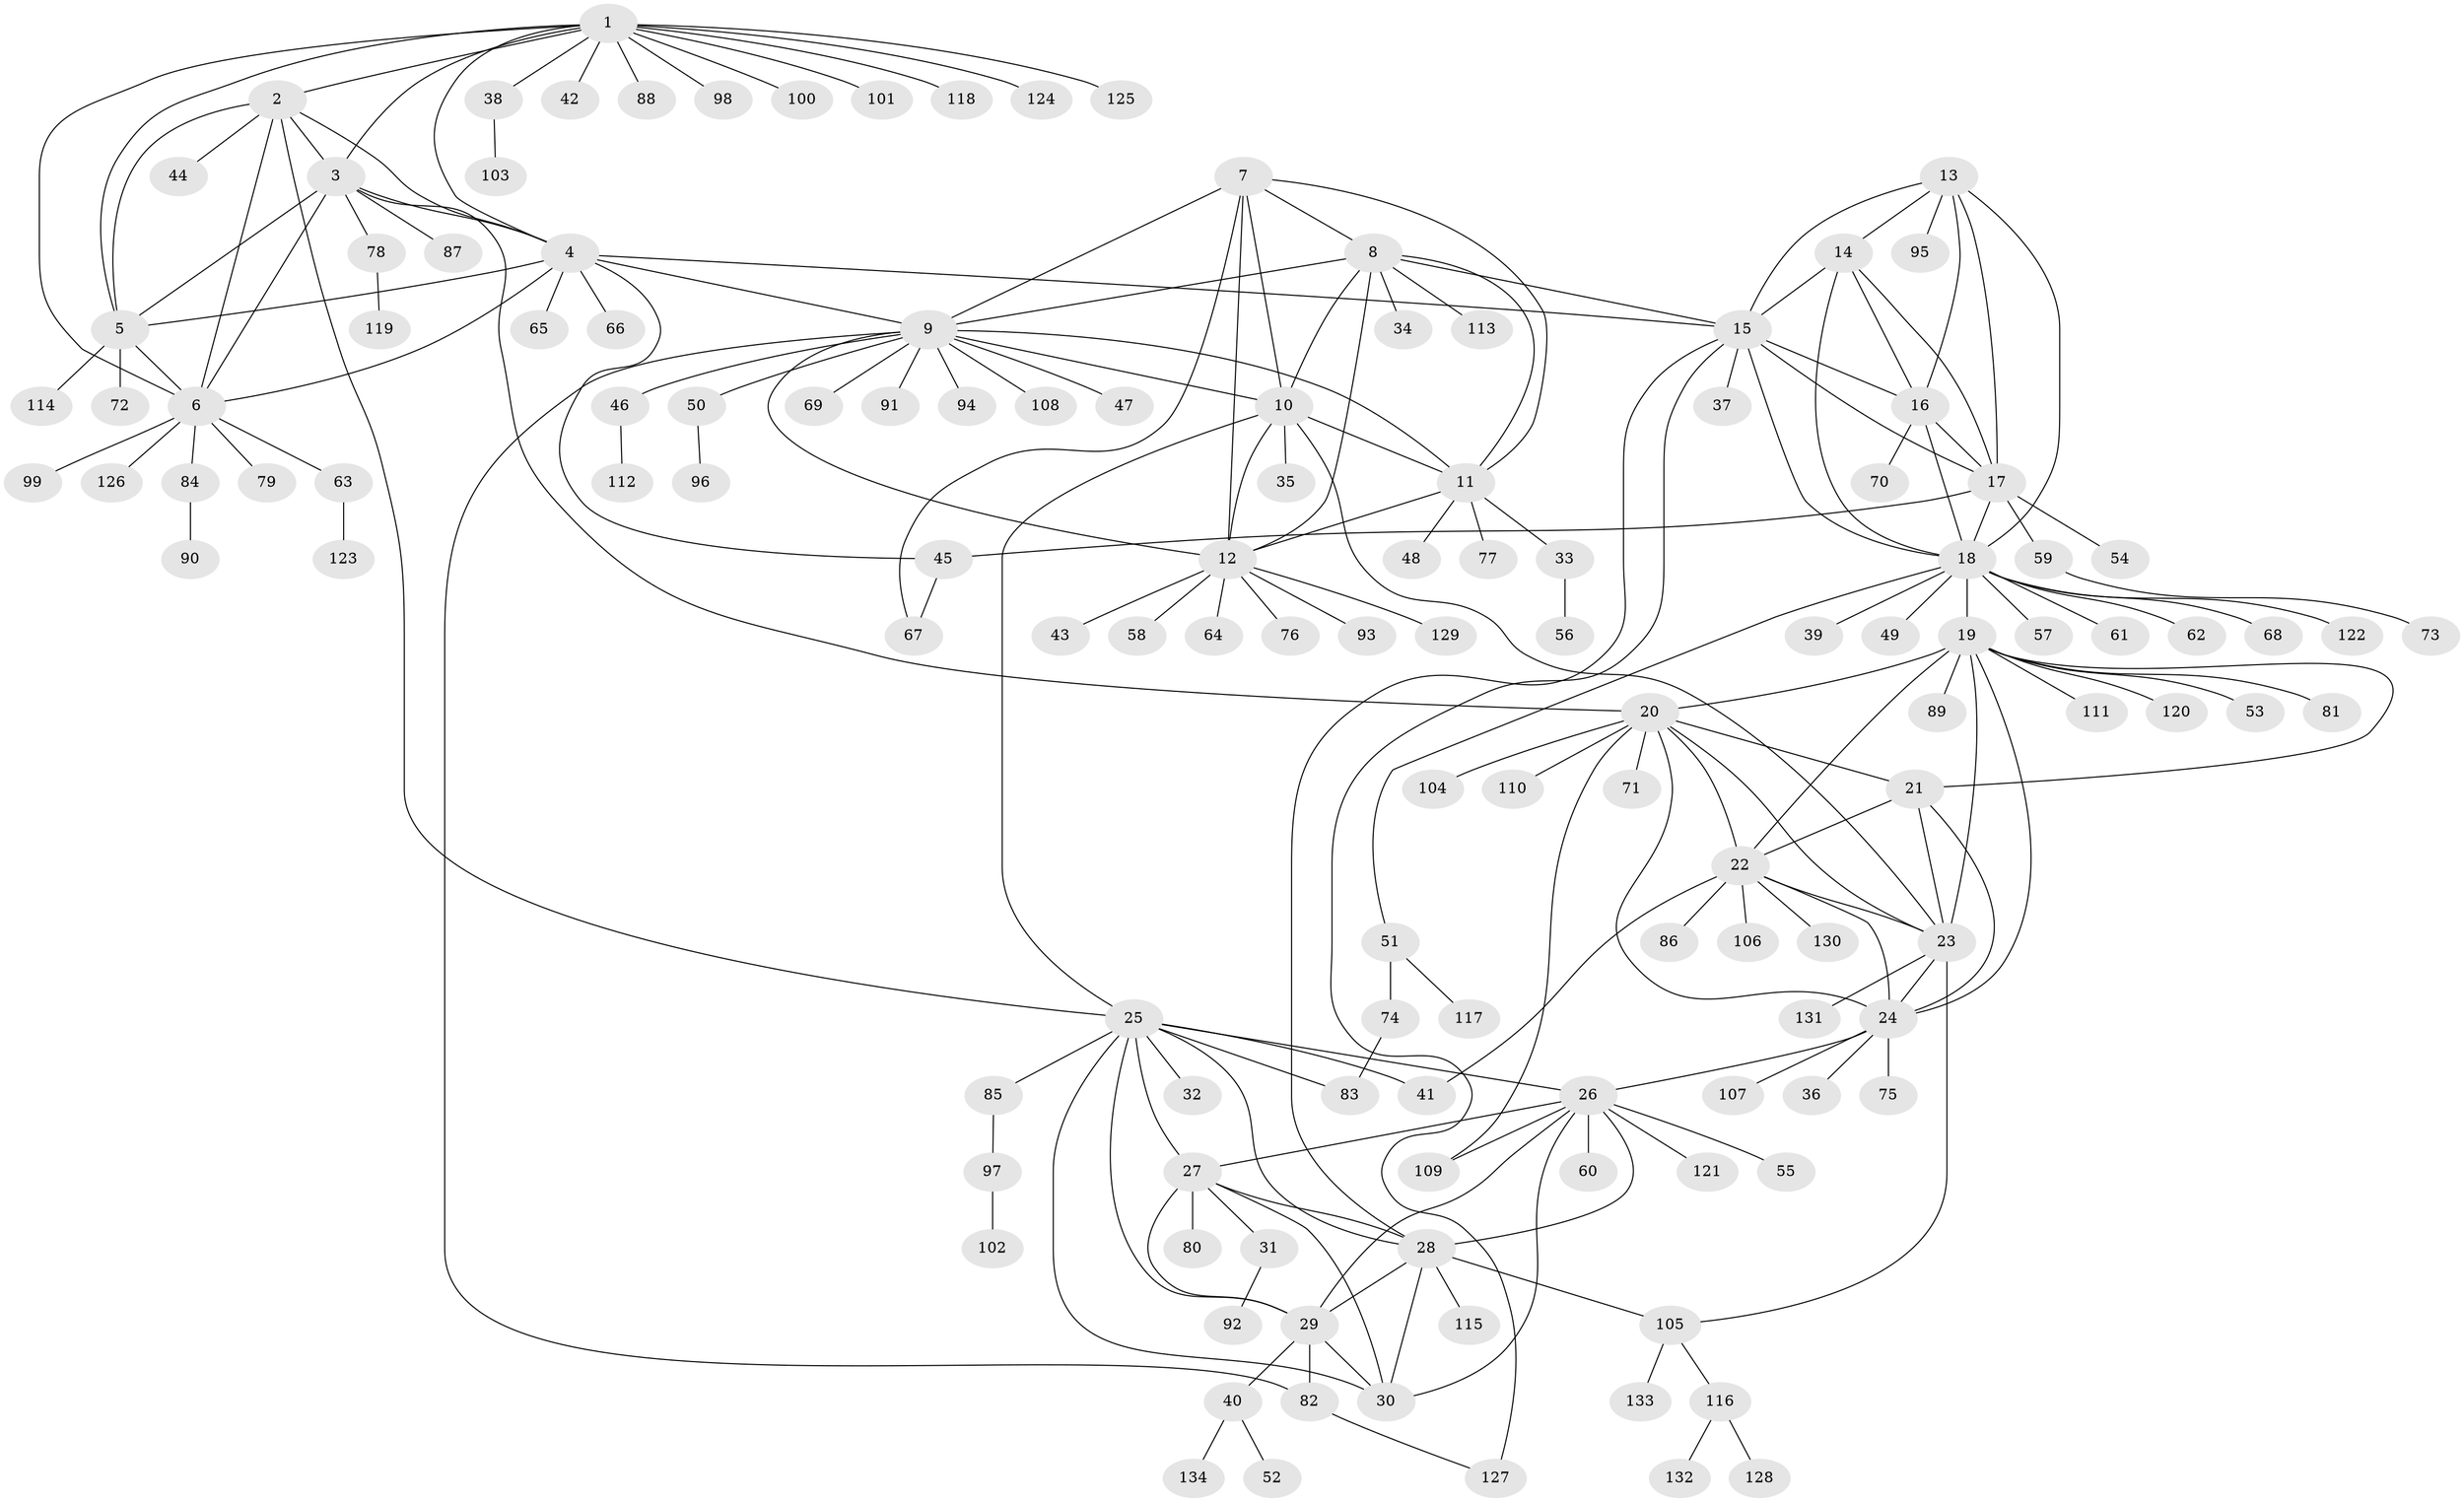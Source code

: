 // Generated by graph-tools (version 1.1) at 2025/26/03/09/25 03:26:41]
// undirected, 134 vertices, 197 edges
graph export_dot {
graph [start="1"]
  node [color=gray90,style=filled];
  1;
  2;
  3;
  4;
  5;
  6;
  7;
  8;
  9;
  10;
  11;
  12;
  13;
  14;
  15;
  16;
  17;
  18;
  19;
  20;
  21;
  22;
  23;
  24;
  25;
  26;
  27;
  28;
  29;
  30;
  31;
  32;
  33;
  34;
  35;
  36;
  37;
  38;
  39;
  40;
  41;
  42;
  43;
  44;
  45;
  46;
  47;
  48;
  49;
  50;
  51;
  52;
  53;
  54;
  55;
  56;
  57;
  58;
  59;
  60;
  61;
  62;
  63;
  64;
  65;
  66;
  67;
  68;
  69;
  70;
  71;
  72;
  73;
  74;
  75;
  76;
  77;
  78;
  79;
  80;
  81;
  82;
  83;
  84;
  85;
  86;
  87;
  88;
  89;
  90;
  91;
  92;
  93;
  94;
  95;
  96;
  97;
  98;
  99;
  100;
  101;
  102;
  103;
  104;
  105;
  106;
  107;
  108;
  109;
  110;
  111;
  112;
  113;
  114;
  115;
  116;
  117;
  118;
  119;
  120;
  121;
  122;
  123;
  124;
  125;
  126;
  127;
  128;
  129;
  130;
  131;
  132;
  133;
  134;
  1 -- 2;
  1 -- 3;
  1 -- 4;
  1 -- 5;
  1 -- 6;
  1 -- 38;
  1 -- 42;
  1 -- 88;
  1 -- 98;
  1 -- 100;
  1 -- 101;
  1 -- 118;
  1 -- 124;
  1 -- 125;
  2 -- 3;
  2 -- 4;
  2 -- 5;
  2 -- 6;
  2 -- 25;
  2 -- 44;
  3 -- 4;
  3 -- 5;
  3 -- 6;
  3 -- 20;
  3 -- 78;
  3 -- 87;
  4 -- 5;
  4 -- 6;
  4 -- 9;
  4 -- 15;
  4 -- 45;
  4 -- 65;
  4 -- 66;
  5 -- 6;
  5 -- 72;
  5 -- 114;
  6 -- 63;
  6 -- 79;
  6 -- 84;
  6 -- 99;
  6 -- 126;
  7 -- 8;
  7 -- 9;
  7 -- 10;
  7 -- 11;
  7 -- 12;
  7 -- 67;
  8 -- 9;
  8 -- 10;
  8 -- 11;
  8 -- 12;
  8 -- 15;
  8 -- 34;
  8 -- 113;
  9 -- 10;
  9 -- 11;
  9 -- 12;
  9 -- 46;
  9 -- 47;
  9 -- 50;
  9 -- 69;
  9 -- 82;
  9 -- 91;
  9 -- 94;
  9 -- 108;
  10 -- 11;
  10 -- 12;
  10 -- 23;
  10 -- 25;
  10 -- 35;
  11 -- 12;
  11 -- 33;
  11 -- 48;
  11 -- 77;
  12 -- 43;
  12 -- 58;
  12 -- 64;
  12 -- 76;
  12 -- 93;
  12 -- 129;
  13 -- 14;
  13 -- 15;
  13 -- 16;
  13 -- 17;
  13 -- 18;
  13 -- 95;
  14 -- 15;
  14 -- 16;
  14 -- 17;
  14 -- 18;
  15 -- 16;
  15 -- 17;
  15 -- 18;
  15 -- 28;
  15 -- 37;
  15 -- 127;
  16 -- 17;
  16 -- 18;
  16 -- 70;
  17 -- 18;
  17 -- 45;
  17 -- 54;
  17 -- 59;
  18 -- 19;
  18 -- 39;
  18 -- 49;
  18 -- 51;
  18 -- 57;
  18 -- 61;
  18 -- 62;
  18 -- 68;
  18 -- 122;
  19 -- 20;
  19 -- 21;
  19 -- 22;
  19 -- 23;
  19 -- 24;
  19 -- 53;
  19 -- 81;
  19 -- 89;
  19 -- 111;
  19 -- 120;
  20 -- 21;
  20 -- 22;
  20 -- 23;
  20 -- 24;
  20 -- 71;
  20 -- 104;
  20 -- 109;
  20 -- 110;
  21 -- 22;
  21 -- 23;
  21 -- 24;
  22 -- 23;
  22 -- 24;
  22 -- 41;
  22 -- 86;
  22 -- 106;
  22 -- 130;
  23 -- 24;
  23 -- 105;
  23 -- 131;
  24 -- 26;
  24 -- 36;
  24 -- 75;
  24 -- 107;
  25 -- 26;
  25 -- 27;
  25 -- 28;
  25 -- 29;
  25 -- 30;
  25 -- 32;
  25 -- 41;
  25 -- 83;
  25 -- 85;
  26 -- 27;
  26 -- 28;
  26 -- 29;
  26 -- 30;
  26 -- 55;
  26 -- 60;
  26 -- 109;
  26 -- 121;
  27 -- 28;
  27 -- 29;
  27 -- 30;
  27 -- 31;
  27 -- 80;
  28 -- 29;
  28 -- 30;
  28 -- 105;
  28 -- 115;
  29 -- 30;
  29 -- 40;
  29 -- 82;
  31 -- 92;
  33 -- 56;
  38 -- 103;
  40 -- 52;
  40 -- 134;
  45 -- 67;
  46 -- 112;
  50 -- 96;
  51 -- 74;
  51 -- 117;
  59 -- 73;
  63 -- 123;
  74 -- 83;
  78 -- 119;
  82 -- 127;
  84 -- 90;
  85 -- 97;
  97 -- 102;
  105 -- 116;
  105 -- 133;
  116 -- 128;
  116 -- 132;
}
